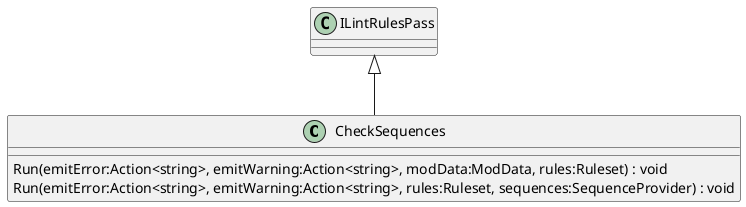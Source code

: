 @startuml
class CheckSequences {
    Run(emitError:Action<string>, emitWarning:Action<string>, modData:ModData, rules:Ruleset) : void
    Run(emitError:Action<string>, emitWarning:Action<string>, rules:Ruleset, sequences:SequenceProvider) : void
}
ILintRulesPass <|-- CheckSequences
@enduml
